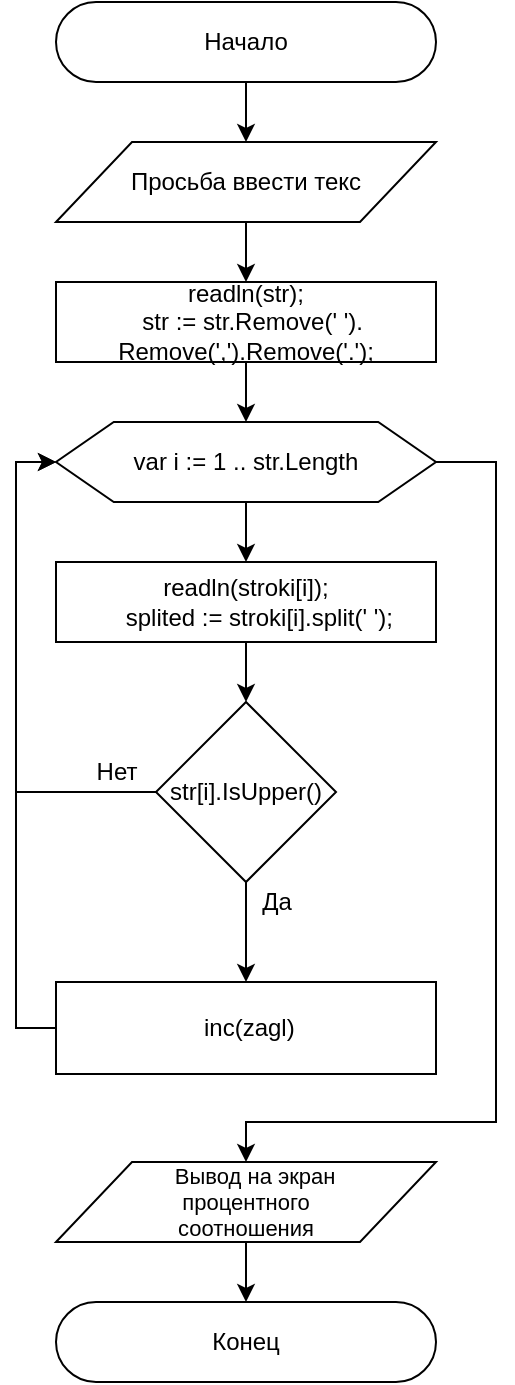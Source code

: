 <mxfile version="12.4.0" type="device" pages="1"><diagram id="u0EPlxfr2PogFFT6YyK-" name="Page-1"><mxGraphModel dx="652" dy="597" grid="1" gridSize="10" guides="1" tooltips="1" connect="1" arrows="1" fold="1" page="1" pageScale="1" pageWidth="826" pageHeight="1169" math="0" shadow="0"><root><mxCell id="0"/><mxCell id="1" parent="0"/><mxCell id="rFgP2e74UQnPbL1m9q43-3" style="edgeStyle=orthogonalEdgeStyle;rounded=0;orthogonalLoop=1;jettySize=auto;html=1;" parent="1" source="rFgP2e74UQnPbL1m9q43-1" target="rFgP2e74UQnPbL1m9q43-2" edge="1"><mxGeometry relative="1" as="geometry"/></mxCell><mxCell id="rFgP2e74UQnPbL1m9q43-1" value="Начало" style="rounded=1;whiteSpace=wrap;html=1;arcSize=50;" parent="1" vertex="1"><mxGeometry x="250" y="20" width="190" height="40" as="geometry"/></mxCell><mxCell id="rFgP2e74UQnPbL1m9q43-5" style="edgeStyle=orthogonalEdgeStyle;rounded=0;orthogonalLoop=1;jettySize=auto;html=1;entryX=0.5;entryY=0;entryDx=0;entryDy=0;" parent="1" source="rFgP2e74UQnPbL1m9q43-2" target="rFgP2e74UQnPbL1m9q43-4" edge="1"><mxGeometry relative="1" as="geometry"/></mxCell><mxCell id="rFgP2e74UQnPbL1m9q43-2" value="Просьба ввести текс" style="shape=parallelogram;perimeter=parallelogramPerimeter;whiteSpace=wrap;html=1;" parent="1" vertex="1"><mxGeometry x="250" y="90" width="190" height="40" as="geometry"/></mxCell><mxCell id="rFgP2e74UQnPbL1m9q43-13" style="edgeStyle=orthogonalEdgeStyle;rounded=0;orthogonalLoop=1;jettySize=auto;html=1;entryX=0.5;entryY=0;entryDx=0;entryDy=0;" parent="1" source="rFgP2e74UQnPbL1m9q43-4" target="rFgP2e74UQnPbL1m9q43-7" edge="1"><mxGeometry relative="1" as="geometry"><mxPoint x="345" y="230" as="targetPoint"/></mxGeometry></mxCell><mxCell id="rFgP2e74UQnPbL1m9q43-4" value="&lt;div style=&quot;font-size: 12px&quot;&gt;readln(str);&lt;/div&gt;&lt;div style=&quot;font-size: 12px&quot;&gt;&amp;nbsp; str := str.Remove(' ').&lt;/div&gt;&lt;div style=&quot;font-size: 12px&quot;&gt;Remove(',').Remove('.');&lt;/div&gt;" style="rounded=0;whiteSpace=wrap;html=1;fontSize=12;" parent="1" vertex="1"><mxGeometry x="250" y="160" width="190" height="40" as="geometry"/></mxCell><mxCell id="rFgP2e74UQnPbL1m9q43-11" style="edgeStyle=orthogonalEdgeStyle;rounded=0;orthogonalLoop=1;jettySize=auto;html=1;entryX=0.5;entryY=0;entryDx=0;entryDy=0;" parent="1" source="rFgP2e74UQnPbL1m9q43-7" target="rFgP2e74UQnPbL1m9q43-8" edge="1"><mxGeometry relative="1" as="geometry"/></mxCell><mxCell id="rFgP2e74UQnPbL1m9q43-25" style="edgeStyle=orthogonalEdgeStyle;rounded=0;orthogonalLoop=1;jettySize=auto;html=1;entryX=0.5;entryY=0;entryDx=0;entryDy=0;" parent="1" source="rFgP2e74UQnPbL1m9q43-7" target="rFgP2e74UQnPbL1m9q43-22" edge="1"><mxGeometry relative="1" as="geometry"><Array as="points"><mxPoint x="470" y="250"/><mxPoint x="470" y="580"/><mxPoint x="345" y="580"/></Array></mxGeometry></mxCell><mxCell id="rFgP2e74UQnPbL1m9q43-7" value="var i := 1 .. str.Length" style="shape=hexagon;perimeter=hexagonPerimeter2;whiteSpace=wrap;html=1;size=0.152;" parent="1" vertex="1"><mxGeometry x="250" y="230" width="190" height="40" as="geometry"/></mxCell><mxCell id="rFgP2e74UQnPbL1m9q43-10" style="edgeStyle=orthogonalEdgeStyle;rounded=0;orthogonalLoop=1;jettySize=auto;html=1;" parent="1" source="rFgP2e74UQnPbL1m9q43-8" target="rFgP2e74UQnPbL1m9q43-9" edge="1"><mxGeometry relative="1" as="geometry"/></mxCell><mxCell id="rFgP2e74UQnPbL1m9q43-8" value="&lt;div&gt;readln(stroki[i]);&lt;/div&gt;&lt;div&gt;&amp;nbsp; &amp;nbsp; splited := stroki[i].split(' ');&lt;/div&gt;" style="rounded=0;whiteSpace=wrap;html=1;" parent="1" vertex="1"><mxGeometry x="250" y="300" width="190" height="40" as="geometry"/></mxCell><mxCell id="rFgP2e74UQnPbL1m9q43-16" style="edgeStyle=orthogonalEdgeStyle;rounded=0;orthogonalLoop=1;jettySize=auto;html=1;" parent="1" source="rFgP2e74UQnPbL1m9q43-9" target="rFgP2e74UQnPbL1m9q43-14" edge="1"><mxGeometry relative="1" as="geometry"/></mxCell><mxCell id="rFgP2e74UQnPbL1m9q43-18" style="edgeStyle=orthogonalEdgeStyle;rounded=0;orthogonalLoop=1;jettySize=auto;html=1;entryX=0;entryY=0.5;entryDx=0;entryDy=0;exitX=0;exitY=0.5;exitDx=0;exitDy=0;" parent="1" source="rFgP2e74UQnPbL1m9q43-9" target="rFgP2e74UQnPbL1m9q43-7" edge="1"><mxGeometry relative="1" as="geometry"><Array as="points"><mxPoint x="230" y="415"/><mxPoint x="230" y="250"/></Array></mxGeometry></mxCell><mxCell id="rFgP2e74UQnPbL1m9q43-9" value="str[i].IsUpper()" style="rhombus;whiteSpace=wrap;html=1;" parent="1" vertex="1"><mxGeometry x="300" y="370" width="90" height="90" as="geometry"/></mxCell><mxCell id="rFgP2e74UQnPbL1m9q43-14" value="&amp;nbsp;inc(zagl)" style="rounded=0;whiteSpace=wrap;html=1;" parent="1" vertex="1"><mxGeometry x="250" y="510" width="190" height="46" as="geometry"/></mxCell><mxCell id="rFgP2e74UQnPbL1m9q43-19" style="edgeStyle=orthogonalEdgeStyle;rounded=0;orthogonalLoop=1;jettySize=auto;html=1;exitX=0;exitY=0.5;exitDx=0;exitDy=0;entryX=0;entryY=0.5;entryDx=0;entryDy=0;" parent="1" source="rFgP2e74UQnPbL1m9q43-14" edge="1" target="rFgP2e74UQnPbL1m9q43-7"><mxGeometry relative="1" as="geometry"><mxPoint x="250.0" y="320" as="targetPoint"/><Array as="points"><mxPoint x="230" y="533"/><mxPoint x="230" y="250"/></Array><mxPoint x="250" y="683.241" as="sourcePoint"/></mxGeometry></mxCell><mxCell id="rFgP2e74UQnPbL1m9q43-20" value="Да" style="text;html=1;align=center;verticalAlign=middle;resizable=0;points=[];;autosize=1;" parent="1" vertex="1"><mxGeometry x="345" y="460" width="30" height="20" as="geometry"/></mxCell><mxCell id="rFgP2e74UQnPbL1m9q43-21" value="Нет" style="text;html=1;align=center;verticalAlign=middle;resizable=0;points=[];;autosize=1;" parent="1" vertex="1"><mxGeometry x="260" y="395" width="40" height="20" as="geometry"/></mxCell><mxCell id="rFgP2e74UQnPbL1m9q43-27" style="edgeStyle=orthogonalEdgeStyle;rounded=0;orthogonalLoop=1;jettySize=auto;html=1;" parent="1" source="rFgP2e74UQnPbL1m9q43-22" target="rFgP2e74UQnPbL1m9q43-26" edge="1"><mxGeometry relative="1" as="geometry"/></mxCell><mxCell id="rFgP2e74UQnPbL1m9q43-22" value="&amp;nbsp; &amp;nbsp; Вывод на экран&amp;nbsp;&lt;br style=&quot;font-size: 11px;&quot;&gt;процентного &lt;br style=&quot;font-size: 11px&quot;&gt;соотношения" style="shape=parallelogram;perimeter=parallelogramPerimeter;whiteSpace=wrap;html=1;fontSize=11;" parent="1" vertex="1"><mxGeometry x="250" y="600" width="190" height="40" as="geometry"/></mxCell><mxCell id="rFgP2e74UQnPbL1m9q43-26" value="Конец" style="rounded=1;whiteSpace=wrap;html=1;arcSize=50;" parent="1" vertex="1"><mxGeometry x="250" y="670" width="190" height="40" as="geometry"/></mxCell></root></mxGraphModel></diagram></mxfile>